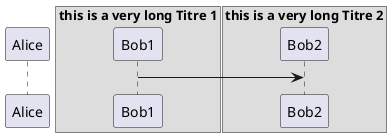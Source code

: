 {
  "sha1": "fuat7vtcwoc5e4y5xy721b207zqknxi",
  "insertion": {
    "when": "2024-06-01T09:03:06.696Z",
    "user": "plantuml@gmail.com"
  }
}
@startuml
participant Alice
box "this is a very long Titre 1"
participant Bob1
endbox
box "this is a very long Titre 2"
participant Bob2
endbox

Bob1 -> Bob2
@enduml
